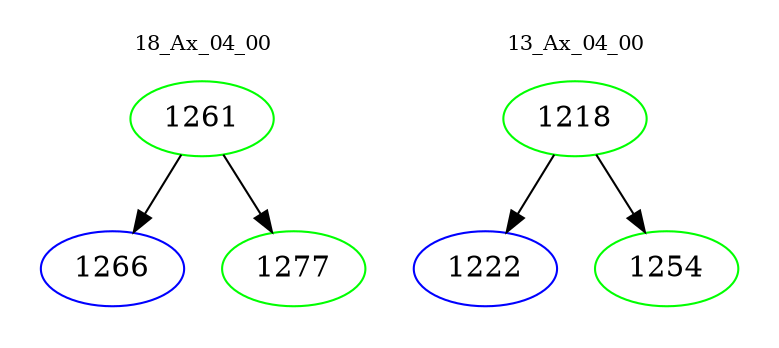 digraph{
subgraph cluster_0 {
color = white
label = "18_Ax_04_00";
fontsize=10;
T0_1261 [label="1261", color="green"]
T0_1261 -> T0_1266 [color="black"]
T0_1266 [label="1266", color="blue"]
T0_1261 -> T0_1277 [color="black"]
T0_1277 [label="1277", color="green"]
}
subgraph cluster_1 {
color = white
label = "13_Ax_04_00";
fontsize=10;
T1_1218 [label="1218", color="green"]
T1_1218 -> T1_1222 [color="black"]
T1_1222 [label="1222", color="blue"]
T1_1218 -> T1_1254 [color="black"]
T1_1254 [label="1254", color="green"]
}
}
